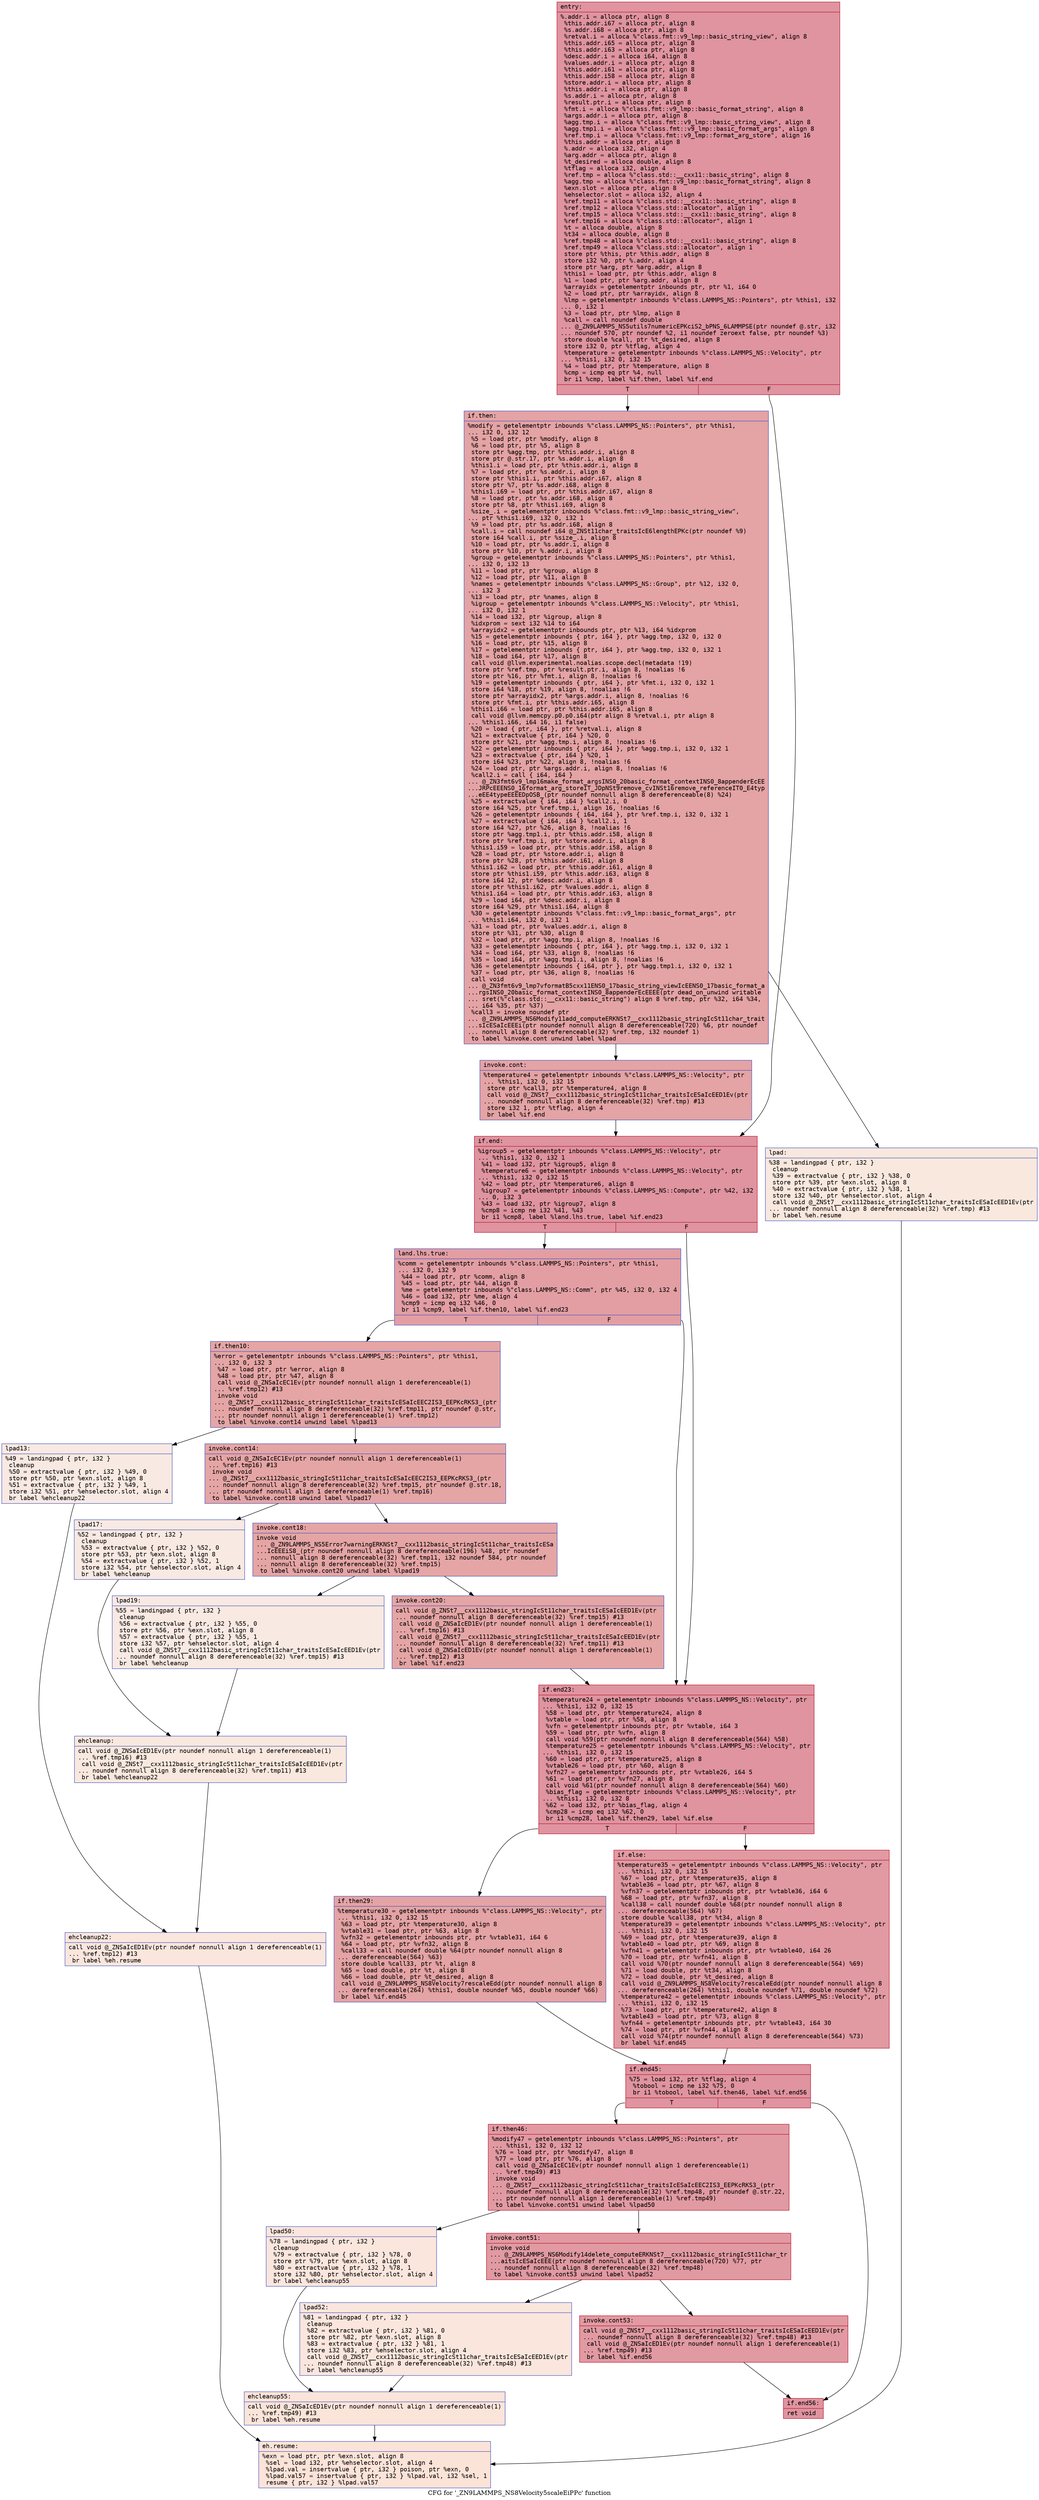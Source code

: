 digraph "CFG for '_ZN9LAMMPS_NS8Velocity5scaleEiPPc' function" {
	label="CFG for '_ZN9LAMMPS_NS8Velocity5scaleEiPPc' function";

	Node0x5592d95195e0 [shape=record,color="#b70d28ff", style=filled, fillcolor="#b70d2870" fontname="Courier",label="{entry:\l|  %.addr.i = alloca ptr, align 8\l  %this.addr.i67 = alloca ptr, align 8\l  %s.addr.i68 = alloca ptr, align 8\l  %retval.i = alloca %\"class.fmt::v9_lmp::basic_string_view\", align 8\l  %this.addr.i65 = alloca ptr, align 8\l  %this.addr.i63 = alloca ptr, align 8\l  %desc.addr.i = alloca i64, align 8\l  %values.addr.i = alloca ptr, align 8\l  %this.addr.i61 = alloca ptr, align 8\l  %this.addr.i58 = alloca ptr, align 8\l  %store.addr.i = alloca ptr, align 8\l  %this.addr.i = alloca ptr, align 8\l  %s.addr.i = alloca ptr, align 8\l  %result.ptr.i = alloca ptr, align 8\l  %fmt.i = alloca %\"class.fmt::v9_lmp::basic_format_string\", align 8\l  %args.addr.i = alloca ptr, align 8\l  %agg.tmp.i = alloca %\"class.fmt::v9_lmp::basic_string_view\", align 8\l  %agg.tmp1.i = alloca %\"class.fmt::v9_lmp::basic_format_args\", align 8\l  %ref.tmp.i = alloca %\"class.fmt::v9_lmp::format_arg_store\", align 16\l  %this.addr = alloca ptr, align 8\l  %.addr = alloca i32, align 4\l  %arg.addr = alloca ptr, align 8\l  %t_desired = alloca double, align 8\l  %tflag = alloca i32, align 4\l  %ref.tmp = alloca %\"class.std::__cxx11::basic_string\", align 8\l  %agg.tmp = alloca %\"class.fmt::v9_lmp::basic_format_string\", align 8\l  %exn.slot = alloca ptr, align 8\l  %ehselector.slot = alloca i32, align 4\l  %ref.tmp11 = alloca %\"class.std::__cxx11::basic_string\", align 8\l  %ref.tmp12 = alloca %\"class.std::allocator\", align 1\l  %ref.tmp15 = alloca %\"class.std::__cxx11::basic_string\", align 8\l  %ref.tmp16 = alloca %\"class.std::allocator\", align 1\l  %t = alloca double, align 8\l  %t34 = alloca double, align 8\l  %ref.tmp48 = alloca %\"class.std::__cxx11::basic_string\", align 8\l  %ref.tmp49 = alloca %\"class.std::allocator\", align 1\l  store ptr %this, ptr %this.addr, align 8\l  store i32 %0, ptr %.addr, align 4\l  store ptr %arg, ptr %arg.addr, align 8\l  %this1 = load ptr, ptr %this.addr, align 8\l  %1 = load ptr, ptr %arg.addr, align 8\l  %arrayidx = getelementptr inbounds ptr, ptr %1, i64 0\l  %2 = load ptr, ptr %arrayidx, align 8\l  %lmp = getelementptr inbounds %\"class.LAMMPS_NS::Pointers\", ptr %this1, i32\l... 0, i32 1\l  %3 = load ptr, ptr %lmp, align 8\l  %call = call noundef double\l... @_ZN9LAMMPS_NS5utils7numericEPKciS2_bPNS_6LAMMPSE(ptr noundef @.str, i32\l... noundef 570, ptr noundef %2, i1 noundef zeroext false, ptr noundef %3)\l  store double %call, ptr %t_desired, align 8\l  store i32 0, ptr %tflag, align 4\l  %temperature = getelementptr inbounds %\"class.LAMMPS_NS::Velocity\", ptr\l... %this1, i32 0, i32 15\l  %4 = load ptr, ptr %temperature, align 8\l  %cmp = icmp eq ptr %4, null\l  br i1 %cmp, label %if.then, label %if.end\l|{<s0>T|<s1>F}}"];
	Node0x5592d95195e0:s0 -> Node0x5592d951bbd0[tooltip="entry -> if.then\nProbability 37.50%" ];
	Node0x5592d95195e0:s1 -> Node0x5592d951bc40[tooltip="entry -> if.end\nProbability 62.50%" ];
	Node0x5592d951bbd0 [shape=record,color="#3d50c3ff", style=filled, fillcolor="#c32e3170" fontname="Courier",label="{if.then:\l|  %modify = getelementptr inbounds %\"class.LAMMPS_NS::Pointers\", ptr %this1,\l... i32 0, i32 12\l  %5 = load ptr, ptr %modify, align 8\l  %6 = load ptr, ptr %5, align 8\l  store ptr %agg.tmp, ptr %this.addr.i, align 8\l  store ptr @.str.17, ptr %s.addr.i, align 8\l  %this1.i = load ptr, ptr %this.addr.i, align 8\l  %7 = load ptr, ptr %s.addr.i, align 8\l  store ptr %this1.i, ptr %this.addr.i67, align 8\l  store ptr %7, ptr %s.addr.i68, align 8\l  %this1.i69 = load ptr, ptr %this.addr.i67, align 8\l  %8 = load ptr, ptr %s.addr.i68, align 8\l  store ptr %8, ptr %this1.i69, align 8\l  %size_.i = getelementptr inbounds %\"class.fmt::v9_lmp::basic_string_view\",\l... ptr %this1.i69, i32 0, i32 1\l  %9 = load ptr, ptr %s.addr.i68, align 8\l  %call.i = call noundef i64 @_ZNSt11char_traitsIcE6lengthEPKc(ptr noundef %9)\l  store i64 %call.i, ptr %size_.i, align 8\l  %10 = load ptr, ptr %s.addr.i, align 8\l  store ptr %10, ptr %.addr.i, align 8\l  %group = getelementptr inbounds %\"class.LAMMPS_NS::Pointers\", ptr %this1,\l... i32 0, i32 13\l  %11 = load ptr, ptr %group, align 8\l  %12 = load ptr, ptr %11, align 8\l  %names = getelementptr inbounds %\"class.LAMMPS_NS::Group\", ptr %12, i32 0,\l... i32 3\l  %13 = load ptr, ptr %names, align 8\l  %igroup = getelementptr inbounds %\"class.LAMMPS_NS::Velocity\", ptr %this1,\l... i32 0, i32 1\l  %14 = load i32, ptr %igroup, align 8\l  %idxprom = sext i32 %14 to i64\l  %arrayidx2 = getelementptr inbounds ptr, ptr %13, i64 %idxprom\l  %15 = getelementptr inbounds \{ ptr, i64 \}, ptr %agg.tmp, i32 0, i32 0\l  %16 = load ptr, ptr %15, align 8\l  %17 = getelementptr inbounds \{ ptr, i64 \}, ptr %agg.tmp, i32 0, i32 1\l  %18 = load i64, ptr %17, align 8\l  call void @llvm.experimental.noalias.scope.decl(metadata !19)\l  store ptr %ref.tmp, ptr %result.ptr.i, align 8, !noalias !6\l  store ptr %16, ptr %fmt.i, align 8, !noalias !6\l  %19 = getelementptr inbounds \{ ptr, i64 \}, ptr %fmt.i, i32 0, i32 1\l  store i64 %18, ptr %19, align 8, !noalias !6\l  store ptr %arrayidx2, ptr %args.addr.i, align 8, !noalias !6\l  store ptr %fmt.i, ptr %this.addr.i65, align 8\l  %this1.i66 = load ptr, ptr %this.addr.i65, align 8\l  call void @llvm.memcpy.p0.p0.i64(ptr align 8 %retval.i, ptr align 8\l... %this1.i66, i64 16, i1 false)\l  %20 = load \{ ptr, i64 \}, ptr %retval.i, align 8\l  %21 = extractvalue \{ ptr, i64 \} %20, 0\l  store ptr %21, ptr %agg.tmp.i, align 8, !noalias !6\l  %22 = getelementptr inbounds \{ ptr, i64 \}, ptr %agg.tmp.i, i32 0, i32 1\l  %23 = extractvalue \{ ptr, i64 \} %20, 1\l  store i64 %23, ptr %22, align 8, !noalias !6\l  %24 = load ptr, ptr %args.addr.i, align 8, !noalias !6\l  %call2.i = call \{ i64, i64 \}\l... @_ZN3fmt6v9_lmp16make_format_argsINS0_20basic_format_contextINS0_8appenderEcEE\l...JRPcEEENS0_16format_arg_storeIT_JDpNSt9remove_cvINSt16remove_referenceIT0_E4typ\l...eEE4typeEEEEDpOSB_(ptr noundef nonnull align 8 dereferenceable(8) %24)\l  %25 = extractvalue \{ i64, i64 \} %call2.i, 0\l  store i64 %25, ptr %ref.tmp.i, align 16, !noalias !6\l  %26 = getelementptr inbounds \{ i64, i64 \}, ptr %ref.tmp.i, i32 0, i32 1\l  %27 = extractvalue \{ i64, i64 \} %call2.i, 1\l  store i64 %27, ptr %26, align 8, !noalias !6\l  store ptr %agg.tmp1.i, ptr %this.addr.i58, align 8\l  store ptr %ref.tmp.i, ptr %store.addr.i, align 8\l  %this1.i59 = load ptr, ptr %this.addr.i58, align 8\l  %28 = load ptr, ptr %store.addr.i, align 8\l  store ptr %28, ptr %this.addr.i61, align 8\l  %this1.i62 = load ptr, ptr %this.addr.i61, align 8\l  store ptr %this1.i59, ptr %this.addr.i63, align 8\l  store i64 12, ptr %desc.addr.i, align 8\l  store ptr %this1.i62, ptr %values.addr.i, align 8\l  %this1.i64 = load ptr, ptr %this.addr.i63, align 8\l  %29 = load i64, ptr %desc.addr.i, align 8\l  store i64 %29, ptr %this1.i64, align 8\l  %30 = getelementptr inbounds %\"class.fmt::v9_lmp::basic_format_args\", ptr\l... %this1.i64, i32 0, i32 1\l  %31 = load ptr, ptr %values.addr.i, align 8\l  store ptr %31, ptr %30, align 8\l  %32 = load ptr, ptr %agg.tmp.i, align 8, !noalias !6\l  %33 = getelementptr inbounds \{ ptr, i64 \}, ptr %agg.tmp.i, i32 0, i32 1\l  %34 = load i64, ptr %33, align 8, !noalias !6\l  %35 = load i64, ptr %agg.tmp1.i, align 8, !noalias !6\l  %36 = getelementptr inbounds \{ i64, ptr \}, ptr %agg.tmp1.i, i32 0, i32 1\l  %37 = load ptr, ptr %36, align 8, !noalias !6\l  call void\l... @_ZN3fmt6v9_lmp7vformatB5cxx11ENS0_17basic_string_viewIcEENS0_17basic_format_a\l...rgsINS0_20basic_format_contextINS0_8appenderEcEEEE(ptr dead_on_unwind writable\l... sret(%\"class.std::__cxx11::basic_string\") align 8 %ref.tmp, ptr %32, i64 %34,\l... i64 %35, ptr %37)\l  %call3 = invoke noundef ptr\l... @_ZN9LAMMPS_NS6Modify11add_computeERKNSt7__cxx1112basic_stringIcSt11char_trait\l...sIcESaIcEEEi(ptr noundef nonnull align 8 dereferenceable(720) %6, ptr noundef\l... nonnull align 8 dereferenceable(32) %ref.tmp, i32 noundef 1)\l          to label %invoke.cont unwind label %lpad\l}"];
	Node0x5592d951bbd0 -> Node0x5592d9525dd0[tooltip="if.then -> invoke.cont\nProbability 100.00%" ];
	Node0x5592d951bbd0 -> Node0x5592d9525e20[tooltip="if.then -> lpad\nProbability 0.00%" ];
	Node0x5592d9525dd0 [shape=record,color="#3d50c3ff", style=filled, fillcolor="#c32e3170" fontname="Courier",label="{invoke.cont:\l|  %temperature4 = getelementptr inbounds %\"class.LAMMPS_NS::Velocity\", ptr\l... %this1, i32 0, i32 15\l  store ptr %call3, ptr %temperature4, align 8\l  call void @_ZNSt7__cxx1112basic_stringIcSt11char_traitsIcESaIcEED1Ev(ptr\l... noundef nonnull align 8 dereferenceable(32) %ref.tmp) #13\l  store i32 1, ptr %tflag, align 4\l  br label %if.end\l}"];
	Node0x5592d9525dd0 -> Node0x5592d951bc40[tooltip="invoke.cont -> if.end\nProbability 100.00%" ];
	Node0x5592d9525e20 [shape=record,color="#3d50c3ff", style=filled, fillcolor="#f2cab570" fontname="Courier",label="{lpad:\l|  %38 = landingpad \{ ptr, i32 \}\l          cleanup\l  %39 = extractvalue \{ ptr, i32 \} %38, 0\l  store ptr %39, ptr %exn.slot, align 8\l  %40 = extractvalue \{ ptr, i32 \} %38, 1\l  store i32 %40, ptr %ehselector.slot, align 4\l  call void @_ZNSt7__cxx1112basic_stringIcSt11char_traitsIcESaIcEED1Ev(ptr\l... noundef nonnull align 8 dereferenceable(32) %ref.tmp) #13\l  br label %eh.resume\l}"];
	Node0x5592d9525e20 -> Node0x5592d9526200[tooltip="lpad -> eh.resume\nProbability 100.00%" ];
	Node0x5592d951bc40 [shape=record,color="#b70d28ff", style=filled, fillcolor="#b70d2870" fontname="Courier",label="{if.end:\l|  %igroup5 = getelementptr inbounds %\"class.LAMMPS_NS::Velocity\", ptr\l... %this1, i32 0, i32 1\l  %41 = load i32, ptr %igroup5, align 8\l  %temperature6 = getelementptr inbounds %\"class.LAMMPS_NS::Velocity\", ptr\l... %this1, i32 0, i32 15\l  %42 = load ptr, ptr %temperature6, align 8\l  %igroup7 = getelementptr inbounds %\"class.LAMMPS_NS::Compute\", ptr %42, i32\l... 0, i32 3\l  %43 = load i32, ptr %igroup7, align 8\l  %cmp8 = icmp ne i32 %41, %43\l  br i1 %cmp8, label %land.lhs.true, label %if.end23\l|{<s0>T|<s1>F}}"];
	Node0x5592d951bc40:s0 -> Node0x5592d9526b60[tooltip="if.end -> land.lhs.true\nProbability 50.00%" ];
	Node0x5592d951bc40:s1 -> Node0x5592d9526be0[tooltip="if.end -> if.end23\nProbability 50.00%" ];
	Node0x5592d9526b60 [shape=record,color="#3d50c3ff", style=filled, fillcolor="#be242e70" fontname="Courier",label="{land.lhs.true:\l|  %comm = getelementptr inbounds %\"class.LAMMPS_NS::Pointers\", ptr %this1,\l... i32 0, i32 9\l  %44 = load ptr, ptr %comm, align 8\l  %45 = load ptr, ptr %44, align 8\l  %me = getelementptr inbounds %\"class.LAMMPS_NS::Comm\", ptr %45, i32 0, i32 4\l  %46 = load i32, ptr %me, align 4\l  %cmp9 = icmp eq i32 %46, 0\l  br i1 %cmp9, label %if.then10, label %if.end23\l|{<s0>T|<s1>F}}"];
	Node0x5592d9526b60:s0 -> Node0x5592d9527100[tooltip="land.lhs.true -> if.then10\nProbability 37.50%" ];
	Node0x5592d9526b60:s1 -> Node0x5592d9526be0[tooltip="land.lhs.true -> if.end23\nProbability 62.50%" ];
	Node0x5592d9527100 [shape=record,color="#3d50c3ff", style=filled, fillcolor="#c5333470" fontname="Courier",label="{if.then10:\l|  %error = getelementptr inbounds %\"class.LAMMPS_NS::Pointers\", ptr %this1,\l... i32 0, i32 3\l  %47 = load ptr, ptr %error, align 8\l  %48 = load ptr, ptr %47, align 8\l  call void @_ZNSaIcEC1Ev(ptr noundef nonnull align 1 dereferenceable(1)\l... %ref.tmp12) #13\l  invoke void\l... @_ZNSt7__cxx1112basic_stringIcSt11char_traitsIcESaIcEEC2IS3_EEPKcRKS3_(ptr\l... noundef nonnull align 8 dereferenceable(32) %ref.tmp11, ptr noundef @.str,\l... ptr noundef nonnull align 1 dereferenceable(1) %ref.tmp12)\l          to label %invoke.cont14 unwind label %lpad13\l}"];
	Node0x5592d9527100 -> Node0x5592d9527da0[tooltip="if.then10 -> invoke.cont14\nProbability 100.00%" ];
	Node0x5592d9527100 -> Node0x5592d9527e20[tooltip="if.then10 -> lpad13\nProbability 0.00%" ];
	Node0x5592d9527da0 [shape=record,color="#3d50c3ff", style=filled, fillcolor="#c5333470" fontname="Courier",label="{invoke.cont14:\l|  call void @_ZNSaIcEC1Ev(ptr noundef nonnull align 1 dereferenceable(1)\l... %ref.tmp16) #13\l  invoke void\l... @_ZNSt7__cxx1112basic_stringIcSt11char_traitsIcESaIcEEC2IS3_EEPKcRKS3_(ptr\l... noundef nonnull align 8 dereferenceable(32) %ref.tmp15, ptr noundef @.str.18,\l... ptr noundef nonnull align 1 dereferenceable(1) %ref.tmp16)\l          to label %invoke.cont18 unwind label %lpad17\l}"];
	Node0x5592d9527da0 -> Node0x5592d9528140[tooltip="invoke.cont14 -> invoke.cont18\nProbability 100.00%" ];
	Node0x5592d9527da0 -> Node0x5592d9528190[tooltip="invoke.cont14 -> lpad17\nProbability 0.00%" ];
	Node0x5592d9528140 [shape=record,color="#3d50c3ff", style=filled, fillcolor="#c5333470" fontname="Courier",label="{invoke.cont18:\l|  invoke void\l... @_ZN9LAMMPS_NS5Error7warningERKNSt7__cxx1112basic_stringIcSt11char_traitsIcESa\l...IcEEEiS8_(ptr noundef nonnull align 8 dereferenceable(196) %48, ptr noundef\l... nonnull align 8 dereferenceable(32) %ref.tmp11, i32 noundef 584, ptr noundef\l... nonnull align 8 dereferenceable(32) %ref.tmp15)\l          to label %invoke.cont20 unwind label %lpad19\l}"];
	Node0x5592d9528140 -> Node0x5592d95280f0[tooltip="invoke.cont18 -> invoke.cont20\nProbability 100.00%" ];
	Node0x5592d9528140 -> Node0x5592d95283f0[tooltip="invoke.cont18 -> lpad19\nProbability 0.00%" ];
	Node0x5592d95280f0 [shape=record,color="#3d50c3ff", style=filled, fillcolor="#c5333470" fontname="Courier",label="{invoke.cont20:\l|  call void @_ZNSt7__cxx1112basic_stringIcSt11char_traitsIcESaIcEED1Ev(ptr\l... noundef nonnull align 8 dereferenceable(32) %ref.tmp15) #13\l  call void @_ZNSaIcED1Ev(ptr noundef nonnull align 1 dereferenceable(1)\l... %ref.tmp16) #13\l  call void @_ZNSt7__cxx1112basic_stringIcSt11char_traitsIcESaIcEED1Ev(ptr\l... noundef nonnull align 8 dereferenceable(32) %ref.tmp11) #13\l  call void @_ZNSaIcED1Ev(ptr noundef nonnull align 1 dereferenceable(1)\l... %ref.tmp12) #13\l  br label %if.end23\l}"];
	Node0x5592d95280f0 -> Node0x5592d9526be0[tooltip="invoke.cont20 -> if.end23\nProbability 100.00%" ];
	Node0x5592d9527e20 [shape=record,color="#3d50c3ff", style=filled, fillcolor="#efcebd70" fontname="Courier",label="{lpad13:\l|  %49 = landingpad \{ ptr, i32 \}\l          cleanup\l  %50 = extractvalue \{ ptr, i32 \} %49, 0\l  store ptr %50, ptr %exn.slot, align 8\l  %51 = extractvalue \{ ptr, i32 \} %49, 1\l  store i32 %51, ptr %ehselector.slot, align 4\l  br label %ehcleanup22\l}"];
	Node0x5592d9527e20 -> Node0x5592d9528dd0[tooltip="lpad13 -> ehcleanup22\nProbability 100.00%" ];
	Node0x5592d9528190 [shape=record,color="#3d50c3ff", style=filled, fillcolor="#efcebd70" fontname="Courier",label="{lpad17:\l|  %52 = landingpad \{ ptr, i32 \}\l          cleanup\l  %53 = extractvalue \{ ptr, i32 \} %52, 0\l  store ptr %53, ptr %exn.slot, align 8\l  %54 = extractvalue \{ ptr, i32 \} %52, 1\l  store i32 %54, ptr %ehselector.slot, align 4\l  br label %ehcleanup\l}"];
	Node0x5592d9528190 -> Node0x5592d9529140[tooltip="lpad17 -> ehcleanup\nProbability 100.00%" ];
	Node0x5592d95283f0 [shape=record,color="#3d50c3ff", style=filled, fillcolor="#efcebd70" fontname="Courier",label="{lpad19:\l|  %55 = landingpad \{ ptr, i32 \}\l          cleanup\l  %56 = extractvalue \{ ptr, i32 \} %55, 0\l  store ptr %56, ptr %exn.slot, align 8\l  %57 = extractvalue \{ ptr, i32 \} %55, 1\l  store i32 %57, ptr %ehselector.slot, align 4\l  call void @_ZNSt7__cxx1112basic_stringIcSt11char_traitsIcESaIcEED1Ev(ptr\l... noundef nonnull align 8 dereferenceable(32) %ref.tmp15) #13\l  br label %ehcleanup\l}"];
	Node0x5592d95283f0 -> Node0x5592d9529140[tooltip="lpad19 -> ehcleanup\nProbability 100.00%" ];
	Node0x5592d9529140 [shape=record,color="#3d50c3ff", style=filled, fillcolor="#f2cab570" fontname="Courier",label="{ehcleanup:\l|  call void @_ZNSaIcED1Ev(ptr noundef nonnull align 1 dereferenceable(1)\l... %ref.tmp16) #13\l  call void @_ZNSt7__cxx1112basic_stringIcSt11char_traitsIcESaIcEED1Ev(ptr\l... noundef nonnull align 8 dereferenceable(32) %ref.tmp11) #13\l  br label %ehcleanup22\l}"];
	Node0x5592d9529140 -> Node0x5592d9528dd0[tooltip="ehcleanup -> ehcleanup22\nProbability 100.00%" ];
	Node0x5592d9528dd0 [shape=record,color="#3d50c3ff", style=filled, fillcolor="#f3c7b170" fontname="Courier",label="{ehcleanup22:\l|  call void @_ZNSaIcED1Ev(ptr noundef nonnull align 1 dereferenceable(1)\l... %ref.tmp12) #13\l  br label %eh.resume\l}"];
	Node0x5592d9528dd0 -> Node0x5592d9526200[tooltip="ehcleanup22 -> eh.resume\nProbability 100.00%" ];
	Node0x5592d9526be0 [shape=record,color="#b70d28ff", style=filled, fillcolor="#b70d2870" fontname="Courier",label="{if.end23:\l|  %temperature24 = getelementptr inbounds %\"class.LAMMPS_NS::Velocity\", ptr\l... %this1, i32 0, i32 15\l  %58 = load ptr, ptr %temperature24, align 8\l  %vtable = load ptr, ptr %58, align 8\l  %vfn = getelementptr inbounds ptr, ptr %vtable, i64 3\l  %59 = load ptr, ptr %vfn, align 8\l  call void %59(ptr noundef nonnull align 8 dereferenceable(564) %58)\l  %temperature25 = getelementptr inbounds %\"class.LAMMPS_NS::Velocity\", ptr\l... %this1, i32 0, i32 15\l  %60 = load ptr, ptr %temperature25, align 8\l  %vtable26 = load ptr, ptr %60, align 8\l  %vfn27 = getelementptr inbounds ptr, ptr %vtable26, i64 5\l  %61 = load ptr, ptr %vfn27, align 8\l  call void %61(ptr noundef nonnull align 8 dereferenceable(564) %60)\l  %bias_flag = getelementptr inbounds %\"class.LAMMPS_NS::Velocity\", ptr\l... %this1, i32 0, i32 8\l  %62 = load i32, ptr %bias_flag, align 4\l  %cmp28 = icmp eq i32 %62, 0\l  br i1 %cmp28, label %if.then29, label %if.else\l|{<s0>T|<s1>F}}"];
	Node0x5592d9526be0:s0 -> Node0x5592d952a4c0[tooltip="if.end23 -> if.then29\nProbability 37.50%" ];
	Node0x5592d9526be0:s1 -> Node0x5592d952a540[tooltip="if.end23 -> if.else\nProbability 62.50%" ];
	Node0x5592d952a4c0 [shape=record,color="#3d50c3ff", style=filled, fillcolor="#c32e3170" fontname="Courier",label="{if.then29:\l|  %temperature30 = getelementptr inbounds %\"class.LAMMPS_NS::Velocity\", ptr\l... %this1, i32 0, i32 15\l  %63 = load ptr, ptr %temperature30, align 8\l  %vtable31 = load ptr, ptr %63, align 8\l  %vfn32 = getelementptr inbounds ptr, ptr %vtable31, i64 6\l  %64 = load ptr, ptr %vfn32, align 8\l  %call33 = call noundef double %64(ptr noundef nonnull align 8\l... dereferenceable(564) %63)\l  store double %call33, ptr %t, align 8\l  %65 = load double, ptr %t, align 8\l  %66 = load double, ptr %t_desired, align 8\l  call void @_ZN9LAMMPS_NS8Velocity7rescaleEdd(ptr noundef nonnull align 8\l... dereferenceable(264) %this1, double noundef %65, double noundef %66)\l  br label %if.end45\l}"];
	Node0x5592d952a4c0 -> Node0x5592d952b370[tooltip="if.then29 -> if.end45\nProbability 100.00%" ];
	Node0x5592d952a540 [shape=record,color="#b70d28ff", style=filled, fillcolor="#bb1b2c70" fontname="Courier",label="{if.else:\l|  %temperature35 = getelementptr inbounds %\"class.LAMMPS_NS::Velocity\", ptr\l... %this1, i32 0, i32 15\l  %67 = load ptr, ptr %temperature35, align 8\l  %vtable36 = load ptr, ptr %67, align 8\l  %vfn37 = getelementptr inbounds ptr, ptr %vtable36, i64 6\l  %68 = load ptr, ptr %vfn37, align 8\l  %call38 = call noundef double %68(ptr noundef nonnull align 8\l... dereferenceable(564) %67)\l  store double %call38, ptr %t34, align 8\l  %temperature39 = getelementptr inbounds %\"class.LAMMPS_NS::Velocity\", ptr\l... %this1, i32 0, i32 15\l  %69 = load ptr, ptr %temperature39, align 8\l  %vtable40 = load ptr, ptr %69, align 8\l  %vfn41 = getelementptr inbounds ptr, ptr %vtable40, i64 26\l  %70 = load ptr, ptr %vfn41, align 8\l  call void %70(ptr noundef nonnull align 8 dereferenceable(564) %69)\l  %71 = load double, ptr %t34, align 8\l  %72 = load double, ptr %t_desired, align 8\l  call void @_ZN9LAMMPS_NS8Velocity7rescaleEdd(ptr noundef nonnull align 8\l... dereferenceable(264) %this1, double noundef %71, double noundef %72)\l  %temperature42 = getelementptr inbounds %\"class.LAMMPS_NS::Velocity\", ptr\l... %this1, i32 0, i32 15\l  %73 = load ptr, ptr %temperature42, align 8\l  %vtable43 = load ptr, ptr %73, align 8\l  %vfn44 = getelementptr inbounds ptr, ptr %vtable43, i64 30\l  %74 = load ptr, ptr %vfn44, align 8\l  call void %74(ptr noundef nonnull align 8 dereferenceable(564) %73)\l  br label %if.end45\l}"];
	Node0x5592d952a540 -> Node0x5592d952b370[tooltip="if.else -> if.end45\nProbability 100.00%" ];
	Node0x5592d952b370 [shape=record,color="#b70d28ff", style=filled, fillcolor="#b70d2870" fontname="Courier",label="{if.end45:\l|  %75 = load i32, ptr %tflag, align 4\l  %tobool = icmp ne i32 %75, 0\l  br i1 %tobool, label %if.then46, label %if.end56\l|{<s0>T|<s1>F}}"];
	Node0x5592d952b370:s0 -> Node0x5592d952c540[tooltip="if.end45 -> if.then46\nProbability 62.50%" ];
	Node0x5592d952b370:s1 -> Node0x5592d952c5c0[tooltip="if.end45 -> if.end56\nProbability 37.50%" ];
	Node0x5592d952c540 [shape=record,color="#b70d28ff", style=filled, fillcolor="#bb1b2c70" fontname="Courier",label="{if.then46:\l|  %modify47 = getelementptr inbounds %\"class.LAMMPS_NS::Pointers\", ptr\l... %this1, i32 0, i32 12\l  %76 = load ptr, ptr %modify47, align 8\l  %77 = load ptr, ptr %76, align 8\l  call void @_ZNSaIcEC1Ev(ptr noundef nonnull align 1 dereferenceable(1)\l... %ref.tmp49) #13\l  invoke void\l... @_ZNSt7__cxx1112basic_stringIcSt11char_traitsIcESaIcEEC2IS3_EEPKcRKS3_(ptr\l... noundef nonnull align 8 dereferenceable(32) %ref.tmp48, ptr noundef @.str.22,\l... ptr noundef nonnull align 1 dereferenceable(1) %ref.tmp49)\l          to label %invoke.cont51 unwind label %lpad50\l}"];
	Node0x5592d952c540 -> Node0x5592d952ca60[tooltip="if.then46 -> invoke.cont51\nProbability 100.00%" ];
	Node0x5592d952c540 -> Node0x5592d952cae0[tooltip="if.then46 -> lpad50\nProbability 0.00%" ];
	Node0x5592d952ca60 [shape=record,color="#b70d28ff", style=filled, fillcolor="#bb1b2c70" fontname="Courier",label="{invoke.cont51:\l|  invoke void\l... @_ZN9LAMMPS_NS6Modify14delete_computeERKNSt7__cxx1112basic_stringIcSt11char_tr\l...aitsIcESaIcEEE(ptr noundef nonnull align 8 dereferenceable(720) %77, ptr\l... noundef nonnull align 8 dereferenceable(32) %ref.tmp48)\l          to label %invoke.cont53 unwind label %lpad52\l}"];
	Node0x5592d952ca60 -> Node0x5592d952ca10[tooltip="invoke.cont51 -> invoke.cont53\nProbability 100.00%" ];
	Node0x5592d952ca60 -> Node0x5592d952cd80[tooltip="invoke.cont51 -> lpad52\nProbability 0.00%" ];
	Node0x5592d952ca10 [shape=record,color="#b70d28ff", style=filled, fillcolor="#bb1b2c70" fontname="Courier",label="{invoke.cont53:\l|  call void @_ZNSt7__cxx1112basic_stringIcSt11char_traitsIcESaIcEED1Ev(ptr\l... noundef nonnull align 8 dereferenceable(32) %ref.tmp48) #13\l  call void @_ZNSaIcED1Ev(ptr noundef nonnull align 1 dereferenceable(1)\l... %ref.tmp49) #13\l  br label %if.end56\l}"];
	Node0x5592d952ca10 -> Node0x5592d952c5c0[tooltip="invoke.cont53 -> if.end56\nProbability 100.00%" ];
	Node0x5592d952cae0 [shape=record,color="#3d50c3ff", style=filled, fillcolor="#f3c7b170" fontname="Courier",label="{lpad50:\l|  %78 = landingpad \{ ptr, i32 \}\l          cleanup\l  %79 = extractvalue \{ ptr, i32 \} %78, 0\l  store ptr %79, ptr %exn.slot, align 8\l  %80 = extractvalue \{ ptr, i32 \} %78, 1\l  store i32 %80, ptr %ehselector.slot, align 4\l  br label %ehcleanup55\l}"];
	Node0x5592d952cae0 -> Node0x5592d952d440[tooltip="lpad50 -> ehcleanup55\nProbability 100.00%" ];
	Node0x5592d952cd80 [shape=record,color="#3d50c3ff", style=filled, fillcolor="#f3c7b170" fontname="Courier",label="{lpad52:\l|  %81 = landingpad \{ ptr, i32 \}\l          cleanup\l  %82 = extractvalue \{ ptr, i32 \} %81, 0\l  store ptr %82, ptr %exn.slot, align 8\l  %83 = extractvalue \{ ptr, i32 \} %81, 1\l  store i32 %83, ptr %ehselector.slot, align 4\l  call void @_ZNSt7__cxx1112basic_stringIcSt11char_traitsIcESaIcEED1Ev(ptr\l... noundef nonnull align 8 dereferenceable(32) %ref.tmp48) #13\l  br label %ehcleanup55\l}"];
	Node0x5592d952cd80 -> Node0x5592d952d440[tooltip="lpad52 -> ehcleanup55\nProbability 100.00%" ];
	Node0x5592d952d440 [shape=record,color="#3d50c3ff", style=filled, fillcolor="#f5c1a970" fontname="Courier",label="{ehcleanup55:\l|  call void @_ZNSaIcED1Ev(ptr noundef nonnull align 1 dereferenceable(1)\l... %ref.tmp49) #13\l  br label %eh.resume\l}"];
	Node0x5592d952d440 -> Node0x5592d9526200[tooltip="ehcleanup55 -> eh.resume\nProbability 100.00%" ];
	Node0x5592d952c5c0 [shape=record,color="#b70d28ff", style=filled, fillcolor="#b70d2870" fontname="Courier",label="{if.end56:\l|  ret void\l}"];
	Node0x5592d9526200 [shape=record,color="#3d50c3ff", style=filled, fillcolor="#f6bfa670" fontname="Courier",label="{eh.resume:\l|  %exn = load ptr, ptr %exn.slot, align 8\l  %sel = load i32, ptr %ehselector.slot, align 4\l  %lpad.val = insertvalue \{ ptr, i32 \} poison, ptr %exn, 0\l  %lpad.val57 = insertvalue \{ ptr, i32 \} %lpad.val, i32 %sel, 1\l  resume \{ ptr, i32 \} %lpad.val57\l}"];
}
